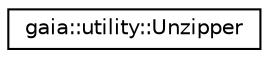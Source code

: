 digraph G
{
  edge [fontname="Helvetica",fontsize="10",labelfontname="Helvetica",labelfontsize="10"];
  node [fontname="Helvetica",fontsize="10",shape=record];
  rankdir=LR;
  Node1 [label="gaia::utility::Unzipper",height=0.2,width=0.4,color="black", fillcolor="white", style="filled",URL="$db/dce/classgaia_1_1utility_1_1_unzipper.html"];
}
